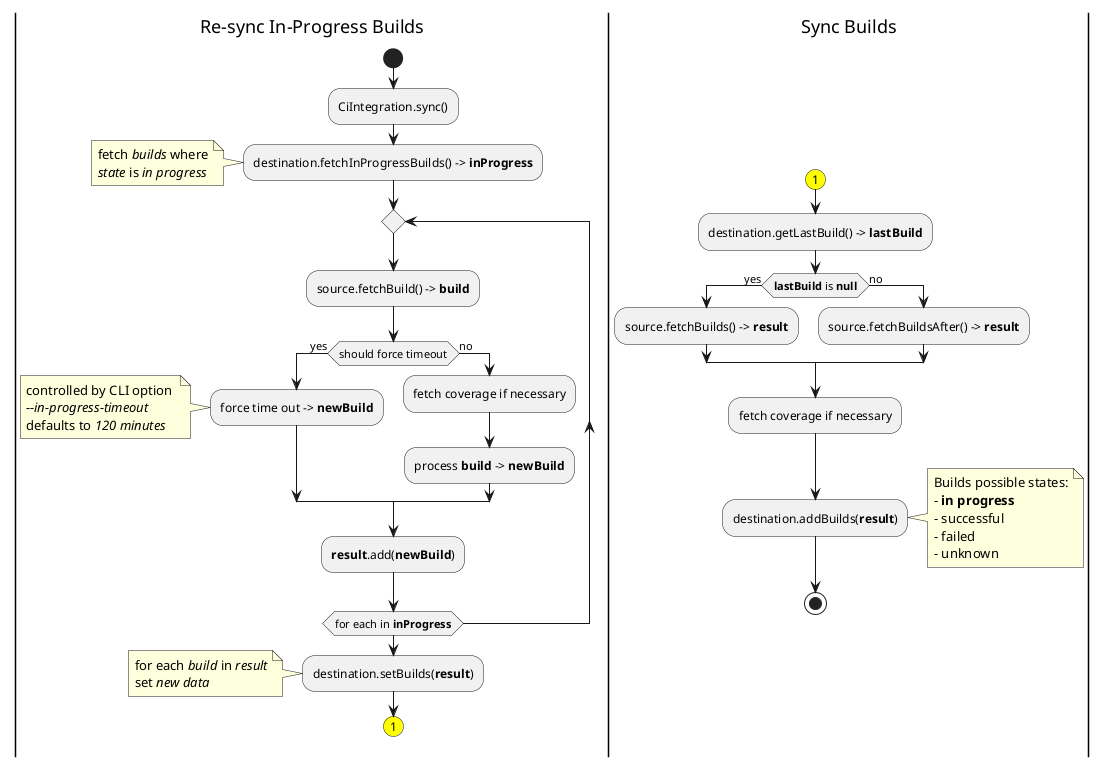 @startuml sync_algorithm_activity_diagram
'https://plantuml.com/activity-diagram-beta
skinparam ConditionEndStyle hline

|Re-sync In-Progress Builds|
split
-[hidden]->

    start
    :CiIntegration.sync();
    :destination.fetchInProgressBuilds() -> **inProgress**;
    note left
        fetch //builds// where
        //state// is //in progress//
    end note

    repeat
        :source.fetchBuild() -> **build**;

        if (should force timeout) then (yes) 
            :force time out -> **newBuild**;
            note left
                controlled by CLI option 
                //--in-progress-timeout//
                defaults to //120 minutes//
            end note
        else (no)
            :fetch coverage if necessary;
            :process **build** -> **newBuild**;
        endif

        :**result**.add(**newBuild**);
    repeatwhile (for each in **inProgress**)

    :destination.setBuilds(**result**);
    note left
        for each //build// in //result//
        set //new data//
    end note

    #yellow:(1)
    detach

|Sync Builds|
split again
-[hidden]->

        #yellow:(1)

        :destination.getLastBuild() -> **lastBuild**;

        if (**lastBuild** is **null**) then (yes)
            :source.fetchBuilds() -> **result**;
        else (no)
            :source.fetchBuildsAfter() -> **result**;
        endif

        :fetch coverage if necessary;

        ' if (fetchCoverage?) then (yes)
        '     repeat
        '         :source.fetchCoverage();
        '     repeatwhile (for each in **result**)
        ' else (no)
        ' endif

        :destination.addBuilds(**result**);
        note right
            Builds possible states:
            - **in progress**
            - successful
            - failed
            - unknown
        end note

stop
end split

@enduml
